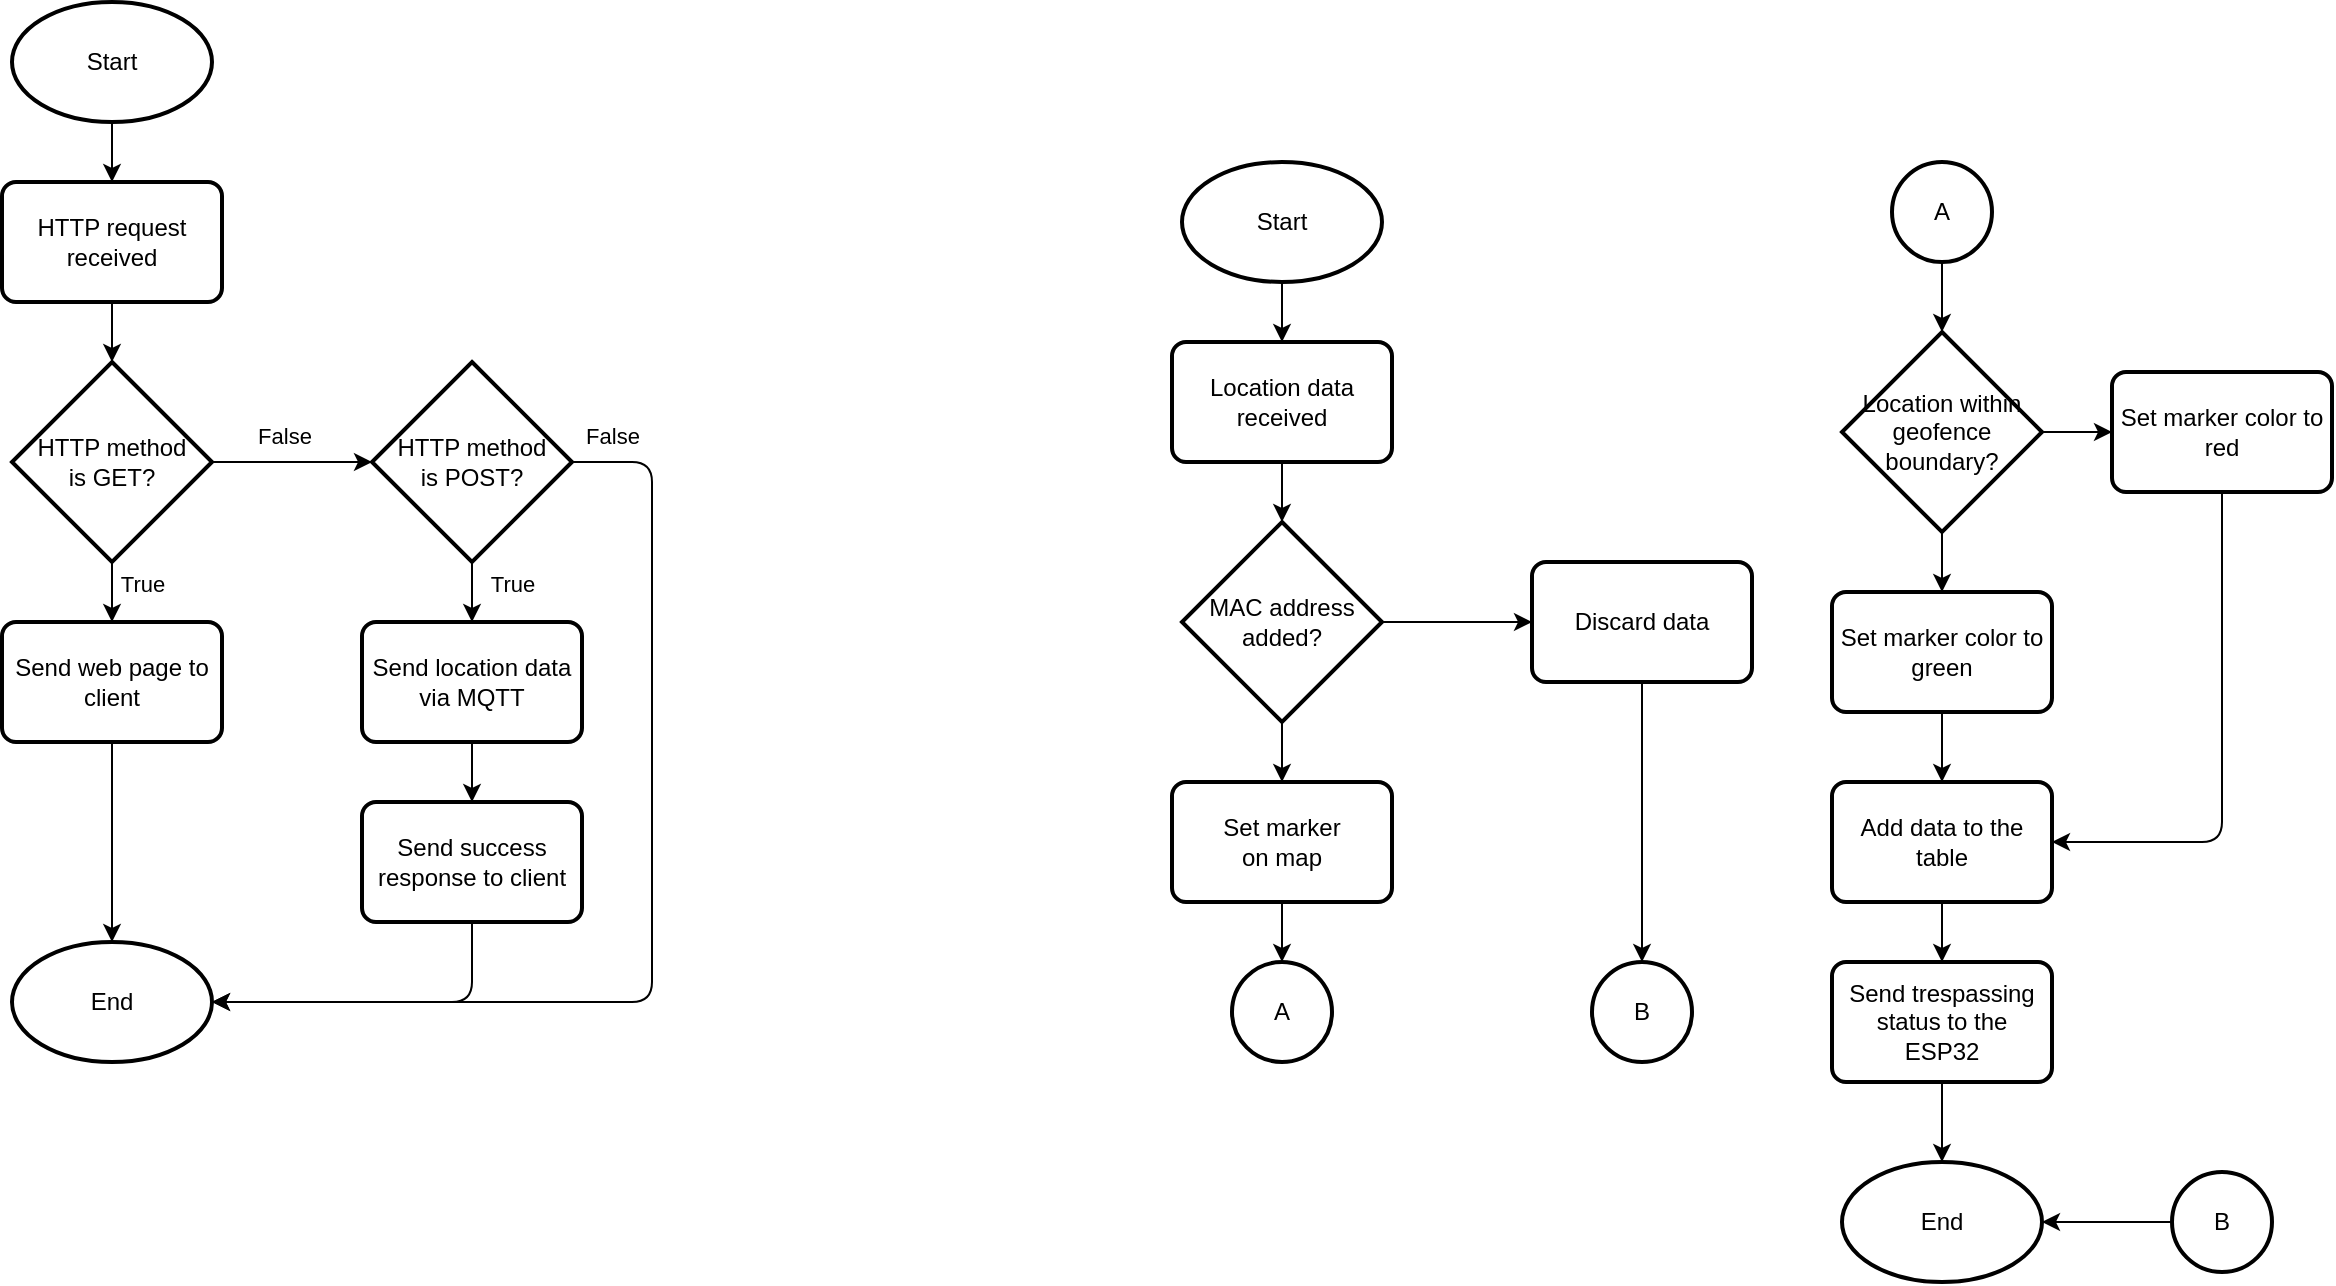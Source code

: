 <mxfile>
    <diagram id="J1z2z6RVd8ZAK3OD6yrK" name="Page-1">
        <mxGraphModel dx="1049" dy="700" grid="1" gridSize="10" guides="1" tooltips="1" connect="1" arrows="1" fold="1" page="1" pageScale="1" pageWidth="850" pageHeight="1100" math="0" shadow="0">
            <root>
                <mxCell id="0"/>
                <mxCell id="1" parent="0"/>
                <mxCell id="11" style="edgeStyle=none;html=1;" edge="1" parent="1" source="2" target="4">
                    <mxGeometry relative="1" as="geometry"/>
                </mxCell>
                <mxCell id="2" value="Start" style="strokeWidth=2;html=1;shape=mxgraph.flowchart.start_1;whiteSpace=wrap;" vertex="1" parent="1">
                    <mxGeometry x="360" y="80" width="100" height="60" as="geometry"/>
                </mxCell>
                <mxCell id="10" style="edgeStyle=none;html=1;entryX=0.5;entryY=0;entryDx=0;entryDy=0;entryPerimeter=0;" edge="1" parent="1" source="4" target="6">
                    <mxGeometry relative="1" as="geometry"/>
                </mxCell>
                <mxCell id="4" value="HTTP request received" style="rounded=1;whiteSpace=wrap;html=1;absoluteArcSize=1;arcSize=14;strokeWidth=2;" vertex="1" parent="1">
                    <mxGeometry x="355" y="170" width="110" height="60" as="geometry"/>
                </mxCell>
                <mxCell id="17" style="edgeStyle=none;html=1;entryX=0.5;entryY=0;entryDx=0;entryDy=0;entryPerimeter=0;" edge="1" parent="1" source="5" target="16">
                    <mxGeometry relative="1" as="geometry"/>
                </mxCell>
                <mxCell id="5" value="Send web page to client" style="rounded=1;whiteSpace=wrap;html=1;absoluteArcSize=1;arcSize=14;strokeWidth=2;" vertex="1" parent="1">
                    <mxGeometry x="355" y="390" width="110" height="60" as="geometry"/>
                </mxCell>
                <mxCell id="9" style="edgeStyle=none;html=1;entryX=0;entryY=0.5;entryDx=0;entryDy=0;entryPerimeter=0;" edge="1" parent="1" source="6" target="7">
                    <mxGeometry relative="1" as="geometry"/>
                </mxCell>
                <mxCell id="40" value="False" style="edgeLabel;html=1;align=center;verticalAlign=middle;resizable=0;points=[];" vertex="1" connectable="0" parent="9">
                    <mxGeometry x="-0.35" y="4" relative="1" as="geometry">
                        <mxPoint x="10" y="-9" as="offset"/>
                    </mxGeometry>
                </mxCell>
                <mxCell id="21" style="edgeStyle=orthogonalEdgeStyle;html=1;entryX=0.5;entryY=0;entryDx=0;entryDy=0;" edge="1" parent="1" source="6" target="5">
                    <mxGeometry relative="1" as="geometry"/>
                </mxCell>
                <mxCell id="41" value="True" style="edgeLabel;html=1;align=center;verticalAlign=middle;resizable=0;points=[];" vertex="1" connectable="0" parent="21">
                    <mxGeometry x="-0.28" relative="1" as="geometry">
                        <mxPoint x="15" as="offset"/>
                    </mxGeometry>
                </mxCell>
                <mxCell id="6" value="HTTP method &lt;br&gt;is GET?" style="strokeWidth=2;html=1;shape=mxgraph.flowchart.decision;whiteSpace=wrap;" vertex="1" parent="1">
                    <mxGeometry x="360" y="260" width="100" height="100" as="geometry"/>
                </mxCell>
                <mxCell id="20" style="edgeStyle=orthogonalEdgeStyle;html=1;entryX=0.5;entryY=0;entryDx=0;entryDy=0;" edge="1" parent="1" source="7" target="12">
                    <mxGeometry relative="1" as="geometry"/>
                </mxCell>
                <mxCell id="43" value="True" style="edgeLabel;html=1;align=center;verticalAlign=middle;resizable=0;points=[];" vertex="1" connectable="0" parent="20">
                    <mxGeometry x="-0.258" relative="1" as="geometry">
                        <mxPoint x="20" as="offset"/>
                    </mxGeometry>
                </mxCell>
                <mxCell id="22" style="edgeStyle=elbowEdgeStyle;html=1;entryX=1;entryY=0.5;entryDx=0;entryDy=0;entryPerimeter=0;" edge="1" parent="1" source="7" target="16">
                    <mxGeometry relative="1" as="geometry">
                        <Array as="points">
                            <mxPoint x="680" y="460"/>
                        </Array>
                    </mxGeometry>
                </mxCell>
                <mxCell id="42" value="False" style="edgeLabel;html=1;align=center;verticalAlign=middle;resizable=0;points=[];" vertex="1" connectable="0" parent="22">
                    <mxGeometry x="-0.937" y="2" relative="1" as="geometry">
                        <mxPoint x="3" y="-11" as="offset"/>
                    </mxGeometry>
                </mxCell>
                <mxCell id="7" value="HTTP method &lt;br&gt;is POST?" style="strokeWidth=2;html=1;shape=mxgraph.flowchart.decision;whiteSpace=wrap;" vertex="1" parent="1">
                    <mxGeometry x="540" y="260" width="100" height="100" as="geometry"/>
                </mxCell>
                <mxCell id="19" style="edgeStyle=orthogonalEdgeStyle;html=1;entryX=0.5;entryY=0;entryDx=0;entryDy=0;" edge="1" parent="1" source="12" target="13">
                    <mxGeometry relative="1" as="geometry"/>
                </mxCell>
                <mxCell id="12" value="Send location data via MQTT" style="rounded=1;whiteSpace=wrap;html=1;absoluteArcSize=1;arcSize=14;strokeWidth=2;" vertex="1" parent="1">
                    <mxGeometry x="535" y="390" width="110" height="60" as="geometry"/>
                </mxCell>
                <mxCell id="18" style="edgeStyle=orthogonalEdgeStyle;html=1;entryX=1;entryY=0.5;entryDx=0;entryDy=0;entryPerimeter=0;exitX=0.5;exitY=1;exitDx=0;exitDy=0;" edge="1" parent="1" source="13" target="16">
                    <mxGeometry relative="1" as="geometry">
                        <Array as="points">
                            <mxPoint x="590" y="580"/>
                        </Array>
                    </mxGeometry>
                </mxCell>
                <mxCell id="13" value="Send success response to client" style="rounded=1;whiteSpace=wrap;html=1;absoluteArcSize=1;arcSize=14;strokeWidth=2;" vertex="1" parent="1">
                    <mxGeometry x="535" y="480" width="110" height="60" as="geometry"/>
                </mxCell>
                <mxCell id="16" value="End" style="strokeWidth=2;html=1;shape=mxgraph.flowchart.start_1;whiteSpace=wrap;" vertex="1" parent="1">
                    <mxGeometry x="360" y="550" width="100" height="60" as="geometry"/>
                </mxCell>
                <mxCell id="23" style="edgeStyle=none;html=1;" edge="1" parent="1" source="24" target="26">
                    <mxGeometry relative="1" as="geometry"/>
                </mxCell>
                <mxCell id="24" value="Start" style="strokeWidth=2;html=1;shape=mxgraph.flowchart.start_1;whiteSpace=wrap;" vertex="1" parent="1">
                    <mxGeometry x="945" y="160" width="100" height="60" as="geometry"/>
                </mxCell>
                <mxCell id="25" style="edgeStyle=none;html=1;entryX=0.5;entryY=0;entryDx=0;entryDy=0;entryPerimeter=0;" edge="1" parent="1" source="26" target="31">
                    <mxGeometry relative="1" as="geometry"/>
                </mxCell>
                <mxCell id="26" value="Location data received" style="rounded=1;whiteSpace=wrap;html=1;absoluteArcSize=1;arcSize=14;strokeWidth=2;" vertex="1" parent="1">
                    <mxGeometry x="940" y="250" width="110" height="60" as="geometry"/>
                </mxCell>
                <mxCell id="29" style="edgeStyle=none;html=1;entryX=0;entryY=0.5;entryDx=0;entryDy=0;" edge="1" parent="1" source="31" target="36">
                    <mxGeometry relative="1" as="geometry">
                        <mxPoint x="1125" y="390" as="targetPoint"/>
                    </mxGeometry>
                </mxCell>
                <mxCell id="49" style="edgeStyle=elbowEdgeStyle;html=1;entryX=0.5;entryY=0;entryDx=0;entryDy=0;" edge="1" parent="1" source="31" target="48">
                    <mxGeometry relative="1" as="geometry"/>
                </mxCell>
                <mxCell id="31" value="MAC address added?" style="strokeWidth=2;html=1;shape=mxgraph.flowchart.decision;whiteSpace=wrap;" vertex="1" parent="1">
                    <mxGeometry x="945" y="340" width="100" height="100" as="geometry"/>
                </mxCell>
                <mxCell id="70" style="edgeStyle=elbowEdgeStyle;html=1;entryX=0.5;entryY=0;entryDx=0;entryDy=0;entryPerimeter=0;" edge="1" parent="1" source="36" target="65">
                    <mxGeometry relative="1" as="geometry"/>
                </mxCell>
                <mxCell id="36" value="Discard data" style="rounded=1;whiteSpace=wrap;html=1;absoluteArcSize=1;arcSize=14;strokeWidth=2;" vertex="1" parent="1">
                    <mxGeometry x="1120" y="360" width="110" height="60" as="geometry"/>
                </mxCell>
                <mxCell id="37" style="edgeStyle=orthogonalEdgeStyle;html=1;exitX=0.5;exitY=1;exitDx=0;exitDy=0;entryX=0.5;entryY=0;entryDx=0;entryDy=0;entryPerimeter=0;" edge="1" parent="1" source="68" target="39">
                    <mxGeometry relative="1" as="geometry">
                        <Array as="points">
                            <mxPoint x="1325" y="650"/>
                            <mxPoint x="1325" y="650"/>
                        </Array>
                        <mxPoint x="1105" y="620" as="sourcePoint"/>
                        <mxPoint x="1310" y="640" as="targetPoint"/>
                    </mxGeometry>
                </mxCell>
                <mxCell id="39" value="End" style="strokeWidth=2;html=1;shape=mxgraph.flowchart.start_1;whiteSpace=wrap;" vertex="1" parent="1">
                    <mxGeometry x="1275" y="660" width="100" height="60" as="geometry"/>
                </mxCell>
                <mxCell id="52" style="edgeStyle=elbowEdgeStyle;html=1;entryX=0.5;entryY=0;entryDx=0;entryDy=0;entryPerimeter=0;" edge="1" parent="1" source="48" target="61">
                    <mxGeometry relative="1" as="geometry">
                        <mxPoint x="995.0" y="560" as="targetPoint"/>
                    </mxGeometry>
                </mxCell>
                <mxCell id="48" value="Set marker &lt;br&gt;on map" style="rounded=1;whiteSpace=wrap;html=1;absoluteArcSize=1;arcSize=14;strokeWidth=2;" vertex="1" parent="1">
                    <mxGeometry x="940" y="470" width="110" height="60" as="geometry"/>
                </mxCell>
                <mxCell id="67" style="edgeStyle=elbowEdgeStyle;html=1;entryX=1;entryY=0.5;entryDx=0;entryDy=0;exitX=0.5;exitY=1;exitDx=0;exitDy=0;" edge="1" parent="1" source="55" target="64">
                    <mxGeometry relative="1" as="geometry">
                        <Array as="points">
                            <mxPoint x="1465" y="410"/>
                        </Array>
                    </mxGeometry>
                </mxCell>
                <mxCell id="55" value="Set marker color to red" style="rounded=1;whiteSpace=wrap;html=1;absoluteArcSize=1;arcSize=14;strokeWidth=2;" vertex="1" parent="1">
                    <mxGeometry x="1410" y="265" width="110" height="60" as="geometry"/>
                </mxCell>
                <mxCell id="56" style="edgeStyle=elbowEdgeStyle;html=1;" edge="1" parent="1" source="58" target="55">
                    <mxGeometry relative="1" as="geometry"/>
                </mxCell>
                <mxCell id="57" style="edgeStyle=elbowEdgeStyle;html=1;entryX=0.5;entryY=0;entryDx=0;entryDy=0;" edge="1" parent="1" source="58" target="59">
                    <mxGeometry relative="1" as="geometry"/>
                </mxCell>
                <mxCell id="58" value="Location within geofence boundary?" style="strokeWidth=2;html=1;shape=mxgraph.flowchart.decision;whiteSpace=wrap;" vertex="1" parent="1">
                    <mxGeometry x="1275" y="245" width="100" height="100" as="geometry"/>
                </mxCell>
                <mxCell id="66" style="edgeStyle=elbowEdgeStyle;html=1;entryX=0.5;entryY=0;entryDx=0;entryDy=0;" edge="1" parent="1" source="59" target="64">
                    <mxGeometry relative="1" as="geometry"/>
                </mxCell>
                <mxCell id="59" value="Set marker color to green" style="rounded=1;whiteSpace=wrap;html=1;absoluteArcSize=1;arcSize=14;strokeWidth=2;" vertex="1" parent="1">
                    <mxGeometry x="1270" y="375" width="110" height="60" as="geometry"/>
                </mxCell>
                <mxCell id="61" value="A" style="strokeWidth=2;html=1;shape=mxgraph.flowchart.start_2;whiteSpace=wrap;" vertex="1" parent="1">
                    <mxGeometry x="970" y="560" width="50" height="50" as="geometry"/>
                </mxCell>
                <mxCell id="63" style="edgeStyle=elbowEdgeStyle;html=1;entryX=0.5;entryY=0;entryDx=0;entryDy=0;entryPerimeter=0;" edge="1" parent="1" source="62" target="58">
                    <mxGeometry relative="1" as="geometry"/>
                </mxCell>
                <mxCell id="62" value="A" style="strokeWidth=2;html=1;shape=mxgraph.flowchart.start_2;whiteSpace=wrap;" vertex="1" parent="1">
                    <mxGeometry x="1300" y="160" width="50" height="50" as="geometry"/>
                </mxCell>
                <mxCell id="69" style="edgeStyle=elbowEdgeStyle;html=1;entryX=0.5;entryY=0;entryDx=0;entryDy=0;" edge="1" parent="1" source="64" target="68">
                    <mxGeometry relative="1" as="geometry"/>
                </mxCell>
                <mxCell id="64" value="Add data to the table" style="rounded=1;whiteSpace=wrap;html=1;absoluteArcSize=1;arcSize=14;strokeWidth=2;" vertex="1" parent="1">
                    <mxGeometry x="1270" y="470" width="110" height="60" as="geometry"/>
                </mxCell>
                <mxCell id="65" value="B" style="strokeWidth=2;html=1;shape=mxgraph.flowchart.start_2;whiteSpace=wrap;" vertex="1" parent="1">
                    <mxGeometry x="1150" y="560" width="50" height="50" as="geometry"/>
                </mxCell>
                <mxCell id="68" value="Send trespassing status to the &lt;br&gt;ESP32" style="rounded=1;whiteSpace=wrap;html=1;absoluteArcSize=1;arcSize=14;strokeWidth=2;" vertex="1" parent="1">
                    <mxGeometry x="1270" y="560" width="110" height="60" as="geometry"/>
                </mxCell>
                <mxCell id="72" style="edgeStyle=elbowEdgeStyle;html=1;entryX=1;entryY=0.5;entryDx=0;entryDy=0;entryPerimeter=0;" edge="1" parent="1" source="71" target="39">
                    <mxGeometry relative="1" as="geometry"/>
                </mxCell>
                <mxCell id="71" value="B" style="strokeWidth=2;html=1;shape=mxgraph.flowchart.start_2;whiteSpace=wrap;" vertex="1" parent="1">
                    <mxGeometry x="1440" y="665" width="50" height="50" as="geometry"/>
                </mxCell>
            </root>
        </mxGraphModel>
    </diagram>
</mxfile>